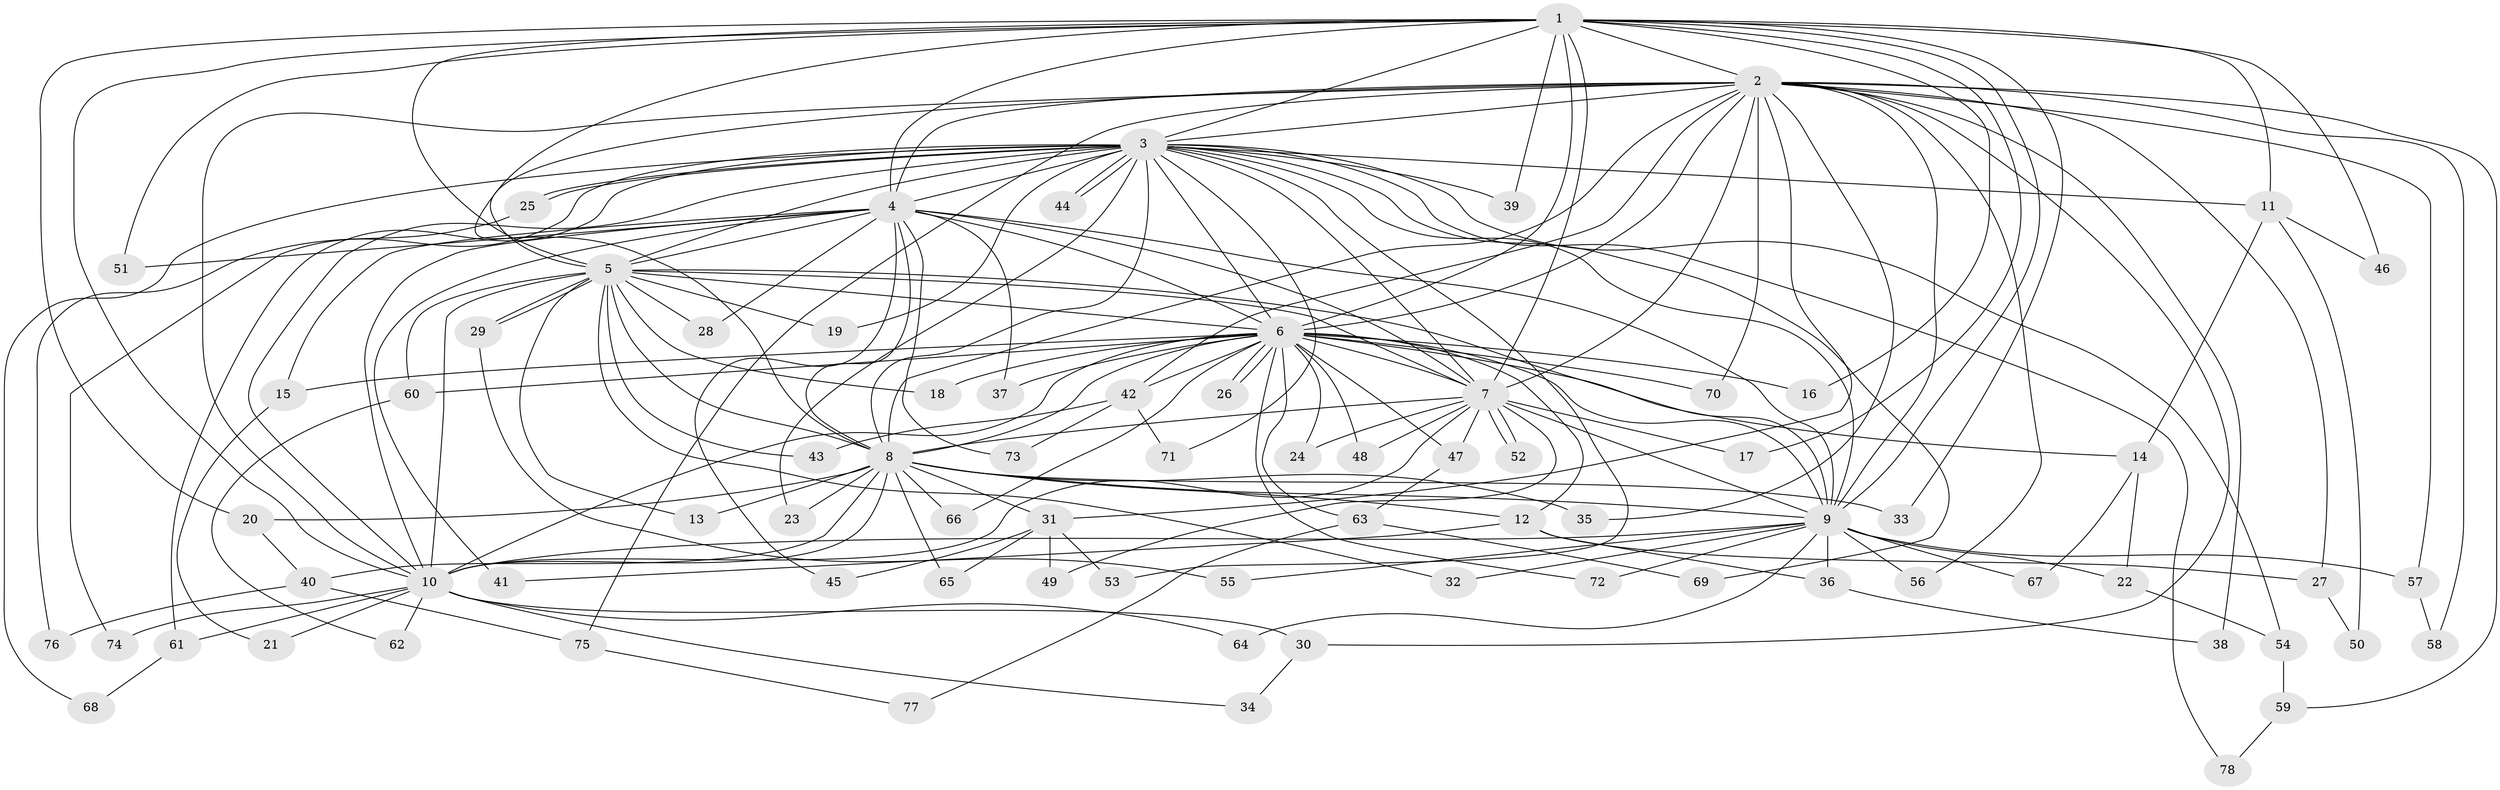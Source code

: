 // coarse degree distribution, {20: 0.016666666666666666, 21: 0.016666666666666666, 22: 0.03333333333333333, 16: 0.03333333333333333, 13: 0.016666666666666666, 14: 0.03333333333333333, 4: 0.08333333333333333, 6: 0.016666666666666666, 3: 0.13333333333333333, 2: 0.5833333333333334, 5: 0.016666666666666666, 1: 0.016666666666666666}
// Generated by graph-tools (version 1.1) at 2025/23/03/03/25 07:23:36]
// undirected, 78 vertices, 181 edges
graph export_dot {
graph [start="1"]
  node [color=gray90,style=filled];
  1;
  2;
  3;
  4;
  5;
  6;
  7;
  8;
  9;
  10;
  11;
  12;
  13;
  14;
  15;
  16;
  17;
  18;
  19;
  20;
  21;
  22;
  23;
  24;
  25;
  26;
  27;
  28;
  29;
  30;
  31;
  32;
  33;
  34;
  35;
  36;
  37;
  38;
  39;
  40;
  41;
  42;
  43;
  44;
  45;
  46;
  47;
  48;
  49;
  50;
  51;
  52;
  53;
  54;
  55;
  56;
  57;
  58;
  59;
  60;
  61;
  62;
  63;
  64;
  65;
  66;
  67;
  68;
  69;
  70;
  71;
  72;
  73;
  74;
  75;
  76;
  77;
  78;
  1 -- 2;
  1 -- 3;
  1 -- 4;
  1 -- 5;
  1 -- 6;
  1 -- 7;
  1 -- 8;
  1 -- 9;
  1 -- 10;
  1 -- 11;
  1 -- 16;
  1 -- 17;
  1 -- 20;
  1 -- 33;
  1 -- 39;
  1 -- 46;
  1 -- 51;
  2 -- 3;
  2 -- 4;
  2 -- 5;
  2 -- 6;
  2 -- 7;
  2 -- 8;
  2 -- 9;
  2 -- 10;
  2 -- 27;
  2 -- 30;
  2 -- 31;
  2 -- 35;
  2 -- 38;
  2 -- 42;
  2 -- 56;
  2 -- 57;
  2 -- 58;
  2 -- 59;
  2 -- 70;
  2 -- 75;
  3 -- 4;
  3 -- 5;
  3 -- 6;
  3 -- 7;
  3 -- 8;
  3 -- 9;
  3 -- 10;
  3 -- 11;
  3 -- 19;
  3 -- 23;
  3 -- 25;
  3 -- 25;
  3 -- 39;
  3 -- 44;
  3 -- 44;
  3 -- 53;
  3 -- 54;
  3 -- 61;
  3 -- 68;
  3 -- 69;
  3 -- 71;
  3 -- 74;
  3 -- 78;
  4 -- 5;
  4 -- 6;
  4 -- 7;
  4 -- 8;
  4 -- 9;
  4 -- 10;
  4 -- 15;
  4 -- 28;
  4 -- 37;
  4 -- 41;
  4 -- 45;
  4 -- 51;
  4 -- 73;
  5 -- 6;
  5 -- 7;
  5 -- 8;
  5 -- 9;
  5 -- 10;
  5 -- 13;
  5 -- 18;
  5 -- 19;
  5 -- 28;
  5 -- 29;
  5 -- 29;
  5 -- 32;
  5 -- 43;
  5 -- 60;
  6 -- 7;
  6 -- 8;
  6 -- 9;
  6 -- 10;
  6 -- 12;
  6 -- 14;
  6 -- 15;
  6 -- 16;
  6 -- 18;
  6 -- 24;
  6 -- 26;
  6 -- 26;
  6 -- 37;
  6 -- 42;
  6 -- 47;
  6 -- 48;
  6 -- 60;
  6 -- 63;
  6 -- 66;
  6 -- 70;
  6 -- 72;
  7 -- 8;
  7 -- 9;
  7 -- 10;
  7 -- 17;
  7 -- 24;
  7 -- 47;
  7 -- 48;
  7 -- 49;
  7 -- 52;
  7 -- 52;
  8 -- 9;
  8 -- 10;
  8 -- 12;
  8 -- 13;
  8 -- 20;
  8 -- 23;
  8 -- 31;
  8 -- 33;
  8 -- 35;
  8 -- 40;
  8 -- 65;
  8 -- 66;
  9 -- 10;
  9 -- 22;
  9 -- 32;
  9 -- 36;
  9 -- 55;
  9 -- 56;
  9 -- 57;
  9 -- 64;
  9 -- 67;
  9 -- 72;
  10 -- 21;
  10 -- 30;
  10 -- 34;
  10 -- 61;
  10 -- 62;
  10 -- 64;
  10 -- 74;
  11 -- 14;
  11 -- 46;
  11 -- 50;
  12 -- 27;
  12 -- 36;
  12 -- 41;
  14 -- 22;
  14 -- 67;
  15 -- 21;
  20 -- 40;
  22 -- 54;
  25 -- 76;
  27 -- 50;
  29 -- 55;
  30 -- 34;
  31 -- 45;
  31 -- 49;
  31 -- 53;
  31 -- 65;
  36 -- 38;
  40 -- 75;
  40 -- 76;
  42 -- 43;
  42 -- 71;
  42 -- 73;
  47 -- 63;
  54 -- 59;
  57 -- 58;
  59 -- 78;
  60 -- 62;
  61 -- 68;
  63 -- 69;
  63 -- 77;
  75 -- 77;
}
